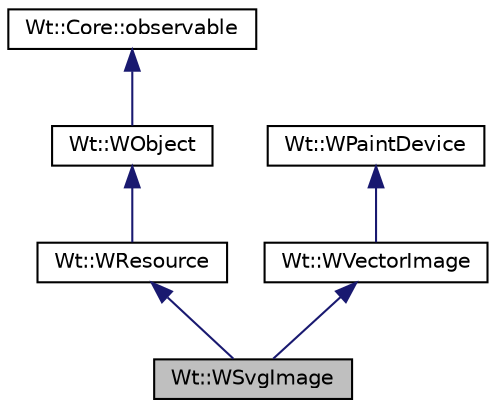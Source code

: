 digraph "Wt::WSvgImage"
{
 // LATEX_PDF_SIZE
  edge [fontname="Helvetica",fontsize="10",labelfontname="Helvetica",labelfontsize="10"];
  node [fontname="Helvetica",fontsize="10",shape=record];
  Node1 [label="Wt::WSvgImage",height=0.2,width=0.4,color="black", fillcolor="grey75", style="filled", fontcolor="black",tooltip="A paint device for rendering using Scalable Vector Graphics (SVG)."];
  Node2 -> Node1 [dir="back",color="midnightblue",fontsize="10",style="solid"];
  Node2 [label="Wt::WResource",height=0.2,width=0.4,color="black", fillcolor="white", style="filled",URL="$classWt_1_1WResource.html",tooltip="An object which can be rendered in the HTTP protocol."];
  Node3 -> Node2 [dir="back",color="midnightblue",fontsize="10",style="solid"];
  Node3 [label="Wt::WObject",height=0.2,width=0.4,color="black", fillcolor="white", style="filled",URL="$classWt_1_1WObject.html",tooltip="A base class for objects that participate in the signal/slot system."];
  Node4 -> Node3 [dir="back",color="midnightblue",fontsize="10",style="solid"];
  Node4 [label="Wt::Core::observable",height=0.2,width=0.4,color="black", fillcolor="white", style="filled",URL="$classWt_1_1Core_1_1observable.html",tooltip="A base class for objects whose life-time can be tracked."];
  Node5 -> Node1 [dir="back",color="midnightblue",fontsize="10",style="solid"];
  Node5 [label="Wt::WVectorImage",height=0.2,width=0.4,color="black", fillcolor="white", style="filled",URL="$classWt_1_1WVectorImage.html",tooltip="An abstract paint device for rendering using native vector graphics."];
  Node6 -> Node5 [dir="back",color="midnightblue",fontsize="10",style="solid"];
  Node6 [label="Wt::WPaintDevice",height=0.2,width=0.4,color="black", fillcolor="white", style="filled",URL="$classWt_1_1WPaintDevice.html",tooltip="The abstract base class for a paint device."];
}
